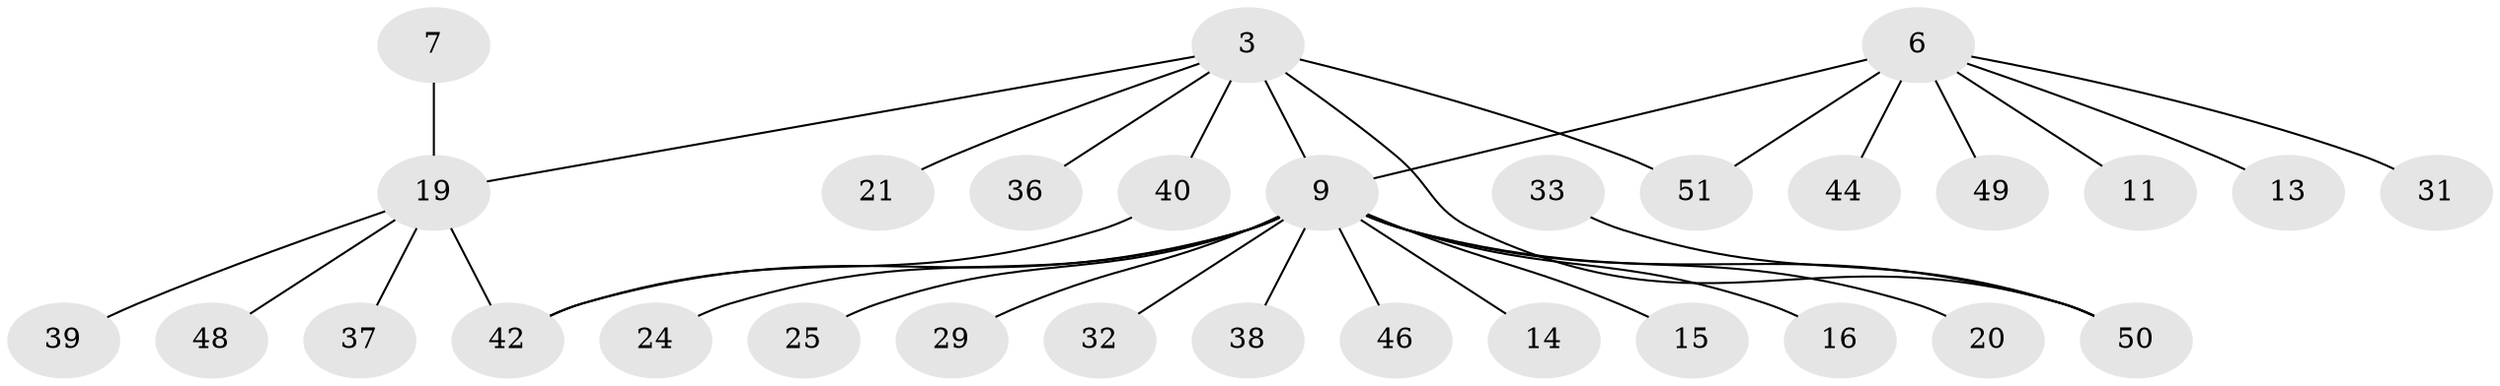 // original degree distribution, {4: 0.0196078431372549, 7: 0.0392156862745098, 3: 0.13725490196078433, 10: 0.0196078431372549, 8: 0.0196078431372549, 1: 0.5490196078431373, 9: 0.0196078431372549, 2: 0.1568627450980392, 5: 0.0392156862745098}
// Generated by graph-tools (version 1.1) at 2025/51/03/04/25 21:51:19]
// undirected, 30 vertices, 33 edges
graph export_dot {
graph [start="1"]
  node [color=gray90,style=filled];
  3 [super="+2"];
  6;
  7;
  9 [super="+5"];
  11;
  13;
  14;
  15;
  16;
  19 [super="+1"];
  20;
  21;
  24;
  25;
  29 [super="+26"];
  31;
  32 [super="+17"];
  33;
  36;
  37 [super="+27"];
  38 [super="+22"];
  39;
  40;
  42 [super="+23+28"];
  44;
  46;
  48;
  49;
  50 [super="+30+35"];
  51 [super="+41+34+43+47+45"];
  3 -- 9 [weight=3];
  3 -- 19 [weight=2];
  3 -- 21;
  3 -- 40 [weight=2];
  3 -- 36;
  3 -- 50 [weight=2];
  3 -- 51;
  6 -- 9 [weight=2];
  6 -- 11;
  6 -- 13;
  6 -- 31;
  6 -- 44;
  6 -- 49;
  6 -- 51;
  7 -- 19;
  9 -- 14;
  9 -- 16;
  9 -- 20;
  9 -- 46;
  9 -- 15;
  9 -- 50;
  9 -- 24;
  9 -- 25;
  9 -- 42;
  9 -- 32;
  9 -- 38;
  9 -- 29;
  19 -- 39;
  19 -- 48;
  19 -- 42;
  19 -- 37;
  33 -- 50;
  40 -- 42;
}
